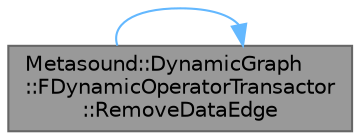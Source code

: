 digraph "Metasound::DynamicGraph::FDynamicOperatorTransactor::RemoveDataEdge"
{
 // INTERACTIVE_SVG=YES
 // LATEX_PDF_SIZE
  bgcolor="transparent";
  edge [fontname=Helvetica,fontsize=10,labelfontname=Helvetica,labelfontsize=10];
  node [fontname=Helvetica,fontsize=10,shape=box,height=0.2,width=0.4];
  rankdir="LR";
  Node1 [id="Node000001",label="Metasound::DynamicGraph\l::FDynamicOperatorTransactor\l::RemoveDataEdge",height=0.2,width=0.4,color="gray40", fillcolor="grey60", style="filled", fontcolor="black",tooltip="Remove the given data edge."];
  Node1 -> Node1 [id="edge1_Node000001_Node000001",color="steelblue1",style="solid",tooltip=" "];
}
